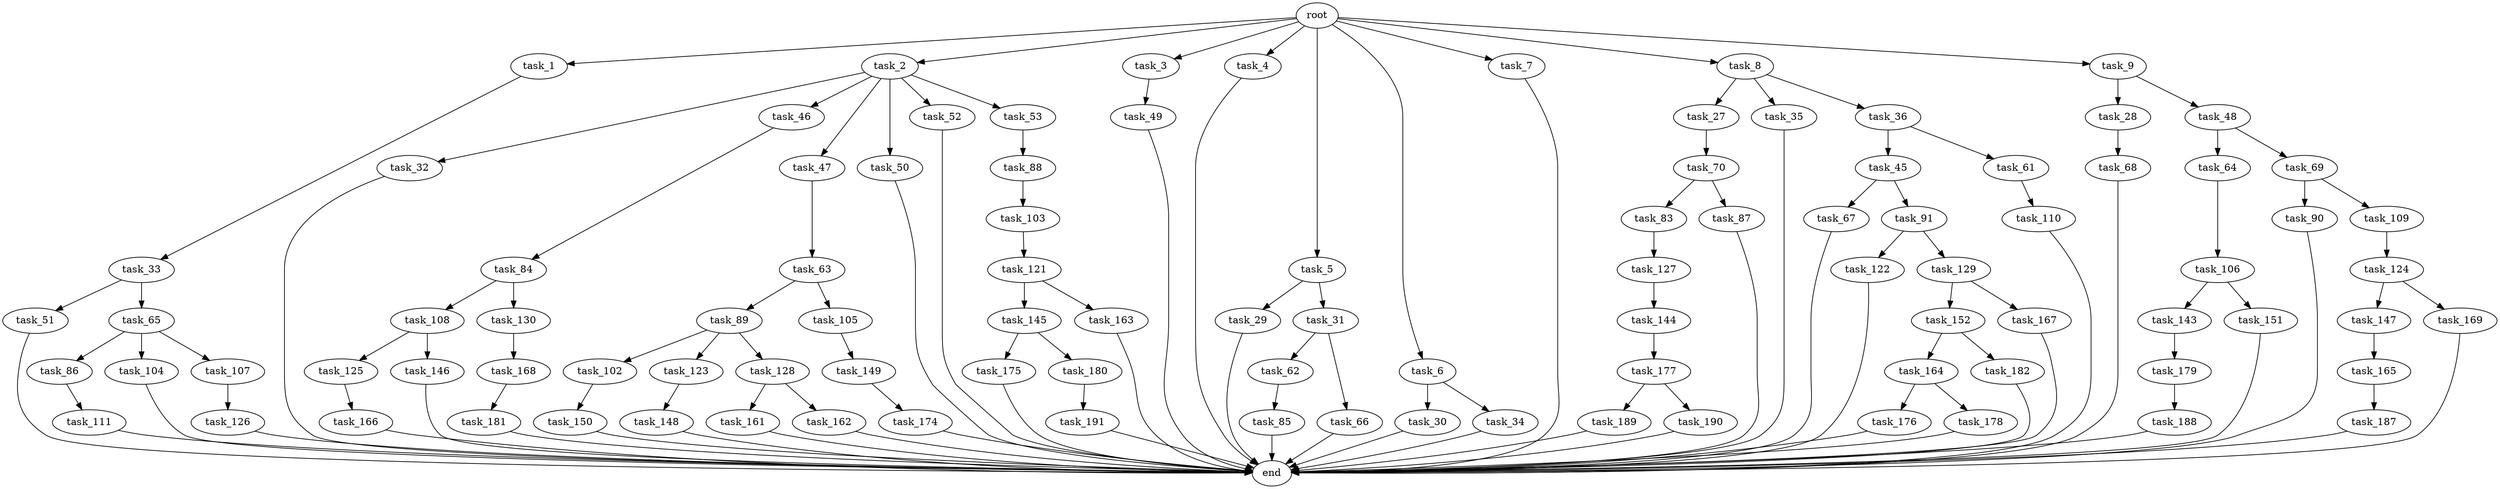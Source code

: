 digraph G {
  root [size="0.000000"];
  task_1 [size="1024.000000"];
  task_2 [size="1024.000000"];
  task_3 [size="1024.000000"];
  task_4 [size="1024.000000"];
  task_5 [size="1024.000000"];
  task_6 [size="1024.000000"];
  task_7 [size="1024.000000"];
  task_8 [size="1024.000000"];
  task_9 [size="1024.000000"];
  task_27 [size="309237645312.000000"];
  task_28 [size="549755813888.000000"];
  task_29 [size="858993459200.000000"];
  task_30 [size="34359738368.000000"];
  task_31 [size="858993459200.000000"];
  task_32 [size="137438953472.000000"];
  task_33 [size="549755813888.000000"];
  task_34 [size="34359738368.000000"];
  task_35 [size="309237645312.000000"];
  task_36 [size="309237645312.000000"];
  task_45 [size="137438953472.000000"];
  task_46 [size="137438953472.000000"];
  task_47 [size="137438953472.000000"];
  task_48 [size="549755813888.000000"];
  task_49 [size="309237645312.000000"];
  task_50 [size="137438953472.000000"];
  task_51 [size="34359738368.000000"];
  task_52 [size="137438953472.000000"];
  task_53 [size="137438953472.000000"];
  task_61 [size="137438953472.000000"];
  task_62 [size="420906795008.000000"];
  task_63 [size="214748364800.000000"];
  task_64 [size="309237645312.000000"];
  task_65 [size="34359738368.000000"];
  task_66 [size="420906795008.000000"];
  task_67 [size="77309411328.000000"];
  task_68 [size="309237645312.000000"];
  task_69 [size="309237645312.000000"];
  task_70 [size="309237645312.000000"];
  task_83 [size="549755813888.000000"];
  task_84 [size="309237645312.000000"];
  task_85 [size="549755813888.000000"];
  task_86 [size="77309411328.000000"];
  task_87 [size="549755813888.000000"];
  task_88 [size="858993459200.000000"];
  task_89 [size="420906795008.000000"];
  task_90 [size="34359738368.000000"];
  task_91 [size="77309411328.000000"];
  task_102 [size="214748364800.000000"];
  task_103 [size="309237645312.000000"];
  task_104 [size="77309411328.000000"];
  task_105 [size="420906795008.000000"];
  task_106 [size="137438953472.000000"];
  task_107 [size="77309411328.000000"];
  task_108 [size="858993459200.000000"];
  task_109 [size="34359738368.000000"];
  task_110 [size="858993459200.000000"];
  task_111 [size="549755813888.000000"];
  task_121 [size="695784701952.000000"];
  task_122 [size="77309411328.000000"];
  task_123 [size="214748364800.000000"];
  task_124 [size="34359738368.000000"];
  task_125 [size="420906795008.000000"];
  task_126 [size="420906795008.000000"];
  task_127 [size="34359738368.000000"];
  task_128 [size="214748364800.000000"];
  task_129 [size="77309411328.000000"];
  task_130 [size="858993459200.000000"];
  task_143 [size="34359738368.000000"];
  task_144 [size="137438953472.000000"];
  task_145 [size="77309411328.000000"];
  task_146 [size="420906795008.000000"];
  task_147 [size="137438953472.000000"];
  task_148 [size="77309411328.000000"];
  task_149 [size="34359738368.000000"];
  task_150 [size="309237645312.000000"];
  task_151 [size="34359738368.000000"];
  task_152 [size="695784701952.000000"];
  task_161 [size="34359738368.000000"];
  task_162 [size="34359738368.000000"];
  task_163 [size="77309411328.000000"];
  task_164 [size="420906795008.000000"];
  task_165 [size="420906795008.000000"];
  task_166 [size="549755813888.000000"];
  task_167 [size="695784701952.000000"];
  task_168 [size="34359738368.000000"];
  task_169 [size="137438953472.000000"];
  task_174 [size="77309411328.000000"];
  task_175 [size="77309411328.000000"];
  task_176 [size="214748364800.000000"];
  task_177 [size="77309411328.000000"];
  task_178 [size="214748364800.000000"];
  task_179 [size="549755813888.000000"];
  task_180 [size="77309411328.000000"];
  task_181 [size="309237645312.000000"];
  task_182 [size="420906795008.000000"];
  task_187 [size="34359738368.000000"];
  task_188 [size="77309411328.000000"];
  task_189 [size="309237645312.000000"];
  task_190 [size="309237645312.000000"];
  task_191 [size="34359738368.000000"];
  end [size="0.000000"];

  root -> task_1 [size="1.000000"];
  root -> task_2 [size="1.000000"];
  root -> task_3 [size="1.000000"];
  root -> task_4 [size="1.000000"];
  root -> task_5 [size="1.000000"];
  root -> task_6 [size="1.000000"];
  root -> task_7 [size="1.000000"];
  root -> task_8 [size="1.000000"];
  root -> task_9 [size="1.000000"];
  task_1 -> task_33 [size="536870912.000000"];
  task_2 -> task_32 [size="134217728.000000"];
  task_2 -> task_46 [size="134217728.000000"];
  task_2 -> task_47 [size="134217728.000000"];
  task_2 -> task_50 [size="134217728.000000"];
  task_2 -> task_52 [size="134217728.000000"];
  task_2 -> task_53 [size="134217728.000000"];
  task_3 -> task_49 [size="301989888.000000"];
  task_4 -> end [size="1.000000"];
  task_5 -> task_29 [size="838860800.000000"];
  task_5 -> task_31 [size="838860800.000000"];
  task_6 -> task_30 [size="33554432.000000"];
  task_6 -> task_34 [size="33554432.000000"];
  task_7 -> end [size="1.000000"];
  task_8 -> task_27 [size="301989888.000000"];
  task_8 -> task_35 [size="301989888.000000"];
  task_8 -> task_36 [size="301989888.000000"];
  task_9 -> task_28 [size="536870912.000000"];
  task_9 -> task_48 [size="536870912.000000"];
  task_27 -> task_70 [size="301989888.000000"];
  task_28 -> task_68 [size="301989888.000000"];
  task_29 -> end [size="1.000000"];
  task_30 -> end [size="1.000000"];
  task_31 -> task_62 [size="411041792.000000"];
  task_31 -> task_66 [size="411041792.000000"];
  task_32 -> end [size="1.000000"];
  task_33 -> task_51 [size="33554432.000000"];
  task_33 -> task_65 [size="33554432.000000"];
  task_34 -> end [size="1.000000"];
  task_35 -> end [size="1.000000"];
  task_36 -> task_45 [size="134217728.000000"];
  task_36 -> task_61 [size="134217728.000000"];
  task_45 -> task_67 [size="75497472.000000"];
  task_45 -> task_91 [size="75497472.000000"];
  task_46 -> task_84 [size="301989888.000000"];
  task_47 -> task_63 [size="209715200.000000"];
  task_48 -> task_64 [size="301989888.000000"];
  task_48 -> task_69 [size="301989888.000000"];
  task_49 -> end [size="1.000000"];
  task_50 -> end [size="1.000000"];
  task_51 -> end [size="1.000000"];
  task_52 -> end [size="1.000000"];
  task_53 -> task_88 [size="838860800.000000"];
  task_61 -> task_110 [size="838860800.000000"];
  task_62 -> task_85 [size="536870912.000000"];
  task_63 -> task_89 [size="411041792.000000"];
  task_63 -> task_105 [size="411041792.000000"];
  task_64 -> task_106 [size="134217728.000000"];
  task_65 -> task_86 [size="75497472.000000"];
  task_65 -> task_104 [size="75497472.000000"];
  task_65 -> task_107 [size="75497472.000000"];
  task_66 -> end [size="1.000000"];
  task_67 -> end [size="1.000000"];
  task_68 -> end [size="1.000000"];
  task_69 -> task_90 [size="33554432.000000"];
  task_69 -> task_109 [size="33554432.000000"];
  task_70 -> task_83 [size="536870912.000000"];
  task_70 -> task_87 [size="536870912.000000"];
  task_83 -> task_127 [size="33554432.000000"];
  task_84 -> task_108 [size="838860800.000000"];
  task_84 -> task_130 [size="838860800.000000"];
  task_85 -> end [size="1.000000"];
  task_86 -> task_111 [size="536870912.000000"];
  task_87 -> end [size="1.000000"];
  task_88 -> task_103 [size="301989888.000000"];
  task_89 -> task_102 [size="209715200.000000"];
  task_89 -> task_123 [size="209715200.000000"];
  task_89 -> task_128 [size="209715200.000000"];
  task_90 -> end [size="1.000000"];
  task_91 -> task_122 [size="75497472.000000"];
  task_91 -> task_129 [size="75497472.000000"];
  task_102 -> task_150 [size="301989888.000000"];
  task_103 -> task_121 [size="679477248.000000"];
  task_104 -> end [size="1.000000"];
  task_105 -> task_149 [size="33554432.000000"];
  task_106 -> task_143 [size="33554432.000000"];
  task_106 -> task_151 [size="33554432.000000"];
  task_107 -> task_126 [size="411041792.000000"];
  task_108 -> task_125 [size="411041792.000000"];
  task_108 -> task_146 [size="411041792.000000"];
  task_109 -> task_124 [size="33554432.000000"];
  task_110 -> end [size="1.000000"];
  task_111 -> end [size="1.000000"];
  task_121 -> task_145 [size="75497472.000000"];
  task_121 -> task_163 [size="75497472.000000"];
  task_122 -> end [size="1.000000"];
  task_123 -> task_148 [size="75497472.000000"];
  task_124 -> task_147 [size="134217728.000000"];
  task_124 -> task_169 [size="134217728.000000"];
  task_125 -> task_166 [size="536870912.000000"];
  task_126 -> end [size="1.000000"];
  task_127 -> task_144 [size="134217728.000000"];
  task_128 -> task_161 [size="33554432.000000"];
  task_128 -> task_162 [size="33554432.000000"];
  task_129 -> task_152 [size="679477248.000000"];
  task_129 -> task_167 [size="679477248.000000"];
  task_130 -> task_168 [size="33554432.000000"];
  task_143 -> task_179 [size="536870912.000000"];
  task_144 -> task_177 [size="75497472.000000"];
  task_145 -> task_175 [size="75497472.000000"];
  task_145 -> task_180 [size="75497472.000000"];
  task_146 -> end [size="1.000000"];
  task_147 -> task_165 [size="411041792.000000"];
  task_148 -> end [size="1.000000"];
  task_149 -> task_174 [size="75497472.000000"];
  task_150 -> end [size="1.000000"];
  task_151 -> end [size="1.000000"];
  task_152 -> task_164 [size="411041792.000000"];
  task_152 -> task_182 [size="411041792.000000"];
  task_161 -> end [size="1.000000"];
  task_162 -> end [size="1.000000"];
  task_163 -> end [size="1.000000"];
  task_164 -> task_176 [size="209715200.000000"];
  task_164 -> task_178 [size="209715200.000000"];
  task_165 -> task_187 [size="33554432.000000"];
  task_166 -> end [size="1.000000"];
  task_167 -> end [size="1.000000"];
  task_168 -> task_181 [size="301989888.000000"];
  task_169 -> end [size="1.000000"];
  task_174 -> end [size="1.000000"];
  task_175 -> end [size="1.000000"];
  task_176 -> end [size="1.000000"];
  task_177 -> task_189 [size="301989888.000000"];
  task_177 -> task_190 [size="301989888.000000"];
  task_178 -> end [size="1.000000"];
  task_179 -> task_188 [size="75497472.000000"];
  task_180 -> task_191 [size="33554432.000000"];
  task_181 -> end [size="1.000000"];
  task_182 -> end [size="1.000000"];
  task_187 -> end [size="1.000000"];
  task_188 -> end [size="1.000000"];
  task_189 -> end [size="1.000000"];
  task_190 -> end [size="1.000000"];
  task_191 -> end [size="1.000000"];
}
